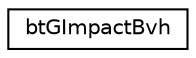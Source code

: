digraph "Graphical Class Hierarchy"
{
  edge [fontname="Helvetica",fontsize="10",labelfontname="Helvetica",labelfontsize="10"];
  node [fontname="Helvetica",fontsize="10",shape=record];
  rankdir="LR";
  Node1 [label="btGImpactBvh",height=0.2,width=0.4,color="black", fillcolor="white", style="filled",URL="$classbt_g_impact_bvh.html",tooltip="Structure for containing Boxes. "];
}
